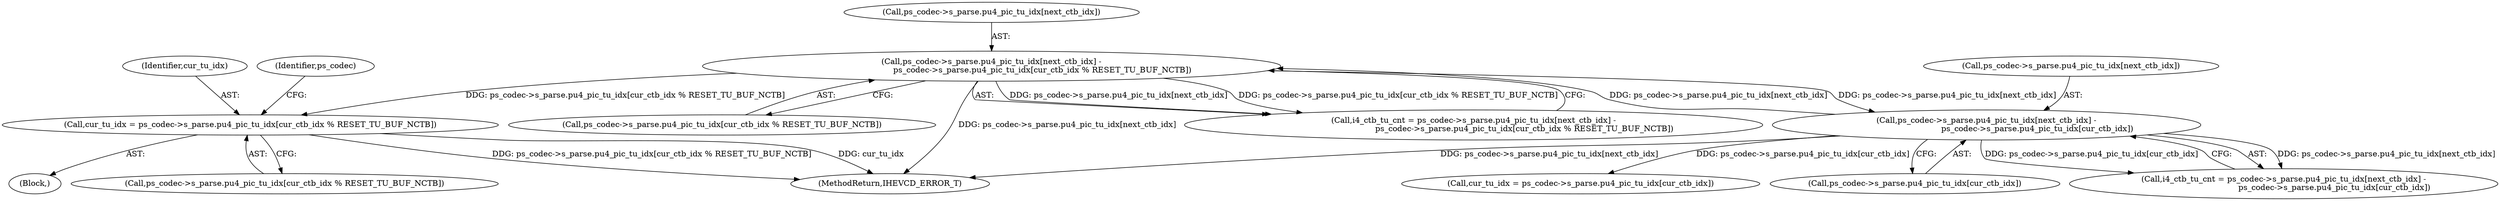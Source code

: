 digraph "0_Android_2b9fb0c2074d370a254b35e2489de2d94943578d@array" {
"1003550" [label="(Call,cur_tu_idx = ps_codec->s_parse.pu4_pic_tu_idx[cur_ctb_idx % RESET_TU_BUF_NCTB])"];
"1003533" [label="(Call,ps_codec->s_parse.pu4_pic_tu_idx[next_ctb_idx] -\n                                        ps_codec->s_parse.pu4_pic_tu_idx[cur_ctb_idx % RESET_TU_BUF_NCTB])"];
"1003565" [label="(Call,ps_codec->s_parse.pu4_pic_tu_idx[next_ctb_idx] -\n                                        ps_codec->s_parse.pu4_pic_tu_idx[cur_ctb_idx])"];
"1003533" [label="(Call,ps_codec->s_parse.pu4_pic_tu_idx[next_ctb_idx] -\n                                        ps_codec->s_parse.pu4_pic_tu_idx[cur_ctb_idx % RESET_TU_BUF_NCTB])"];
"1003565" [label="(Call,ps_codec->s_parse.pu4_pic_tu_idx[next_ctb_idx] -\n                                        ps_codec->s_parse.pu4_pic_tu_idx[cur_ctb_idx])"];
"1003550" [label="(Call,cur_tu_idx = ps_codec->s_parse.pu4_pic_tu_idx[cur_ctb_idx % RESET_TU_BUF_NCTB])"];
"1003593" [label="(Identifier,ps_codec)"];
"1003534" [label="(Call,ps_codec->s_parse.pu4_pic_tu_idx[next_ctb_idx])"];
"1003531" [label="(Call,i4_ctb_tu_cnt = ps_codec->s_parse.pu4_pic_tu_idx[next_ctb_idx] -\n                                        ps_codec->s_parse.pu4_pic_tu_idx[cur_ctb_idx % RESET_TU_BUF_NCTB])"];
"1003580" [label="(Call,cur_tu_idx = ps_codec->s_parse.pu4_pic_tu_idx[cur_ctb_idx])"];
"1003530" [label="(Block,)"];
"1003563" [label="(Call,i4_ctb_tu_cnt = ps_codec->s_parse.pu4_pic_tu_idx[next_ctb_idx] -\n                                        ps_codec->s_parse.pu4_pic_tu_idx[cur_ctb_idx])"];
"1003541" [label="(Call,ps_codec->s_parse.pu4_pic_tu_idx[cur_ctb_idx % RESET_TU_BUF_NCTB])"];
"1003551" [label="(Identifier,cur_tu_idx)"];
"1003566" [label="(Call,ps_codec->s_parse.pu4_pic_tu_idx[next_ctb_idx])"];
"1003573" [label="(Call,ps_codec->s_parse.pu4_pic_tu_idx[cur_ctb_idx])"];
"1004845" [label="(MethodReturn,IHEVCD_ERROR_T)"];
"1003552" [label="(Call,ps_codec->s_parse.pu4_pic_tu_idx[cur_ctb_idx % RESET_TU_BUF_NCTB])"];
"1003550" -> "1003530"  [label="AST: "];
"1003550" -> "1003552"  [label="CFG: "];
"1003551" -> "1003550"  [label="AST: "];
"1003552" -> "1003550"  [label="AST: "];
"1003593" -> "1003550"  [label="CFG: "];
"1003550" -> "1004845"  [label="DDG: ps_codec->s_parse.pu4_pic_tu_idx[cur_ctb_idx % RESET_TU_BUF_NCTB]"];
"1003550" -> "1004845"  [label="DDG: cur_tu_idx"];
"1003533" -> "1003550"  [label="DDG: ps_codec->s_parse.pu4_pic_tu_idx[cur_ctb_idx % RESET_TU_BUF_NCTB]"];
"1003533" -> "1003531"  [label="AST: "];
"1003533" -> "1003541"  [label="CFG: "];
"1003534" -> "1003533"  [label="AST: "];
"1003541" -> "1003533"  [label="AST: "];
"1003531" -> "1003533"  [label="CFG: "];
"1003533" -> "1004845"  [label="DDG: ps_codec->s_parse.pu4_pic_tu_idx[next_ctb_idx]"];
"1003533" -> "1003531"  [label="DDG: ps_codec->s_parse.pu4_pic_tu_idx[next_ctb_idx]"];
"1003533" -> "1003531"  [label="DDG: ps_codec->s_parse.pu4_pic_tu_idx[cur_ctb_idx % RESET_TU_BUF_NCTB]"];
"1003565" -> "1003533"  [label="DDG: ps_codec->s_parse.pu4_pic_tu_idx[next_ctb_idx]"];
"1003533" -> "1003565"  [label="DDG: ps_codec->s_parse.pu4_pic_tu_idx[next_ctb_idx]"];
"1003565" -> "1003563"  [label="AST: "];
"1003565" -> "1003573"  [label="CFG: "];
"1003566" -> "1003565"  [label="AST: "];
"1003573" -> "1003565"  [label="AST: "];
"1003563" -> "1003565"  [label="CFG: "];
"1003565" -> "1004845"  [label="DDG: ps_codec->s_parse.pu4_pic_tu_idx[next_ctb_idx]"];
"1003565" -> "1003563"  [label="DDG: ps_codec->s_parse.pu4_pic_tu_idx[next_ctb_idx]"];
"1003565" -> "1003563"  [label="DDG: ps_codec->s_parse.pu4_pic_tu_idx[cur_ctb_idx]"];
"1003565" -> "1003580"  [label="DDG: ps_codec->s_parse.pu4_pic_tu_idx[cur_ctb_idx]"];
}
